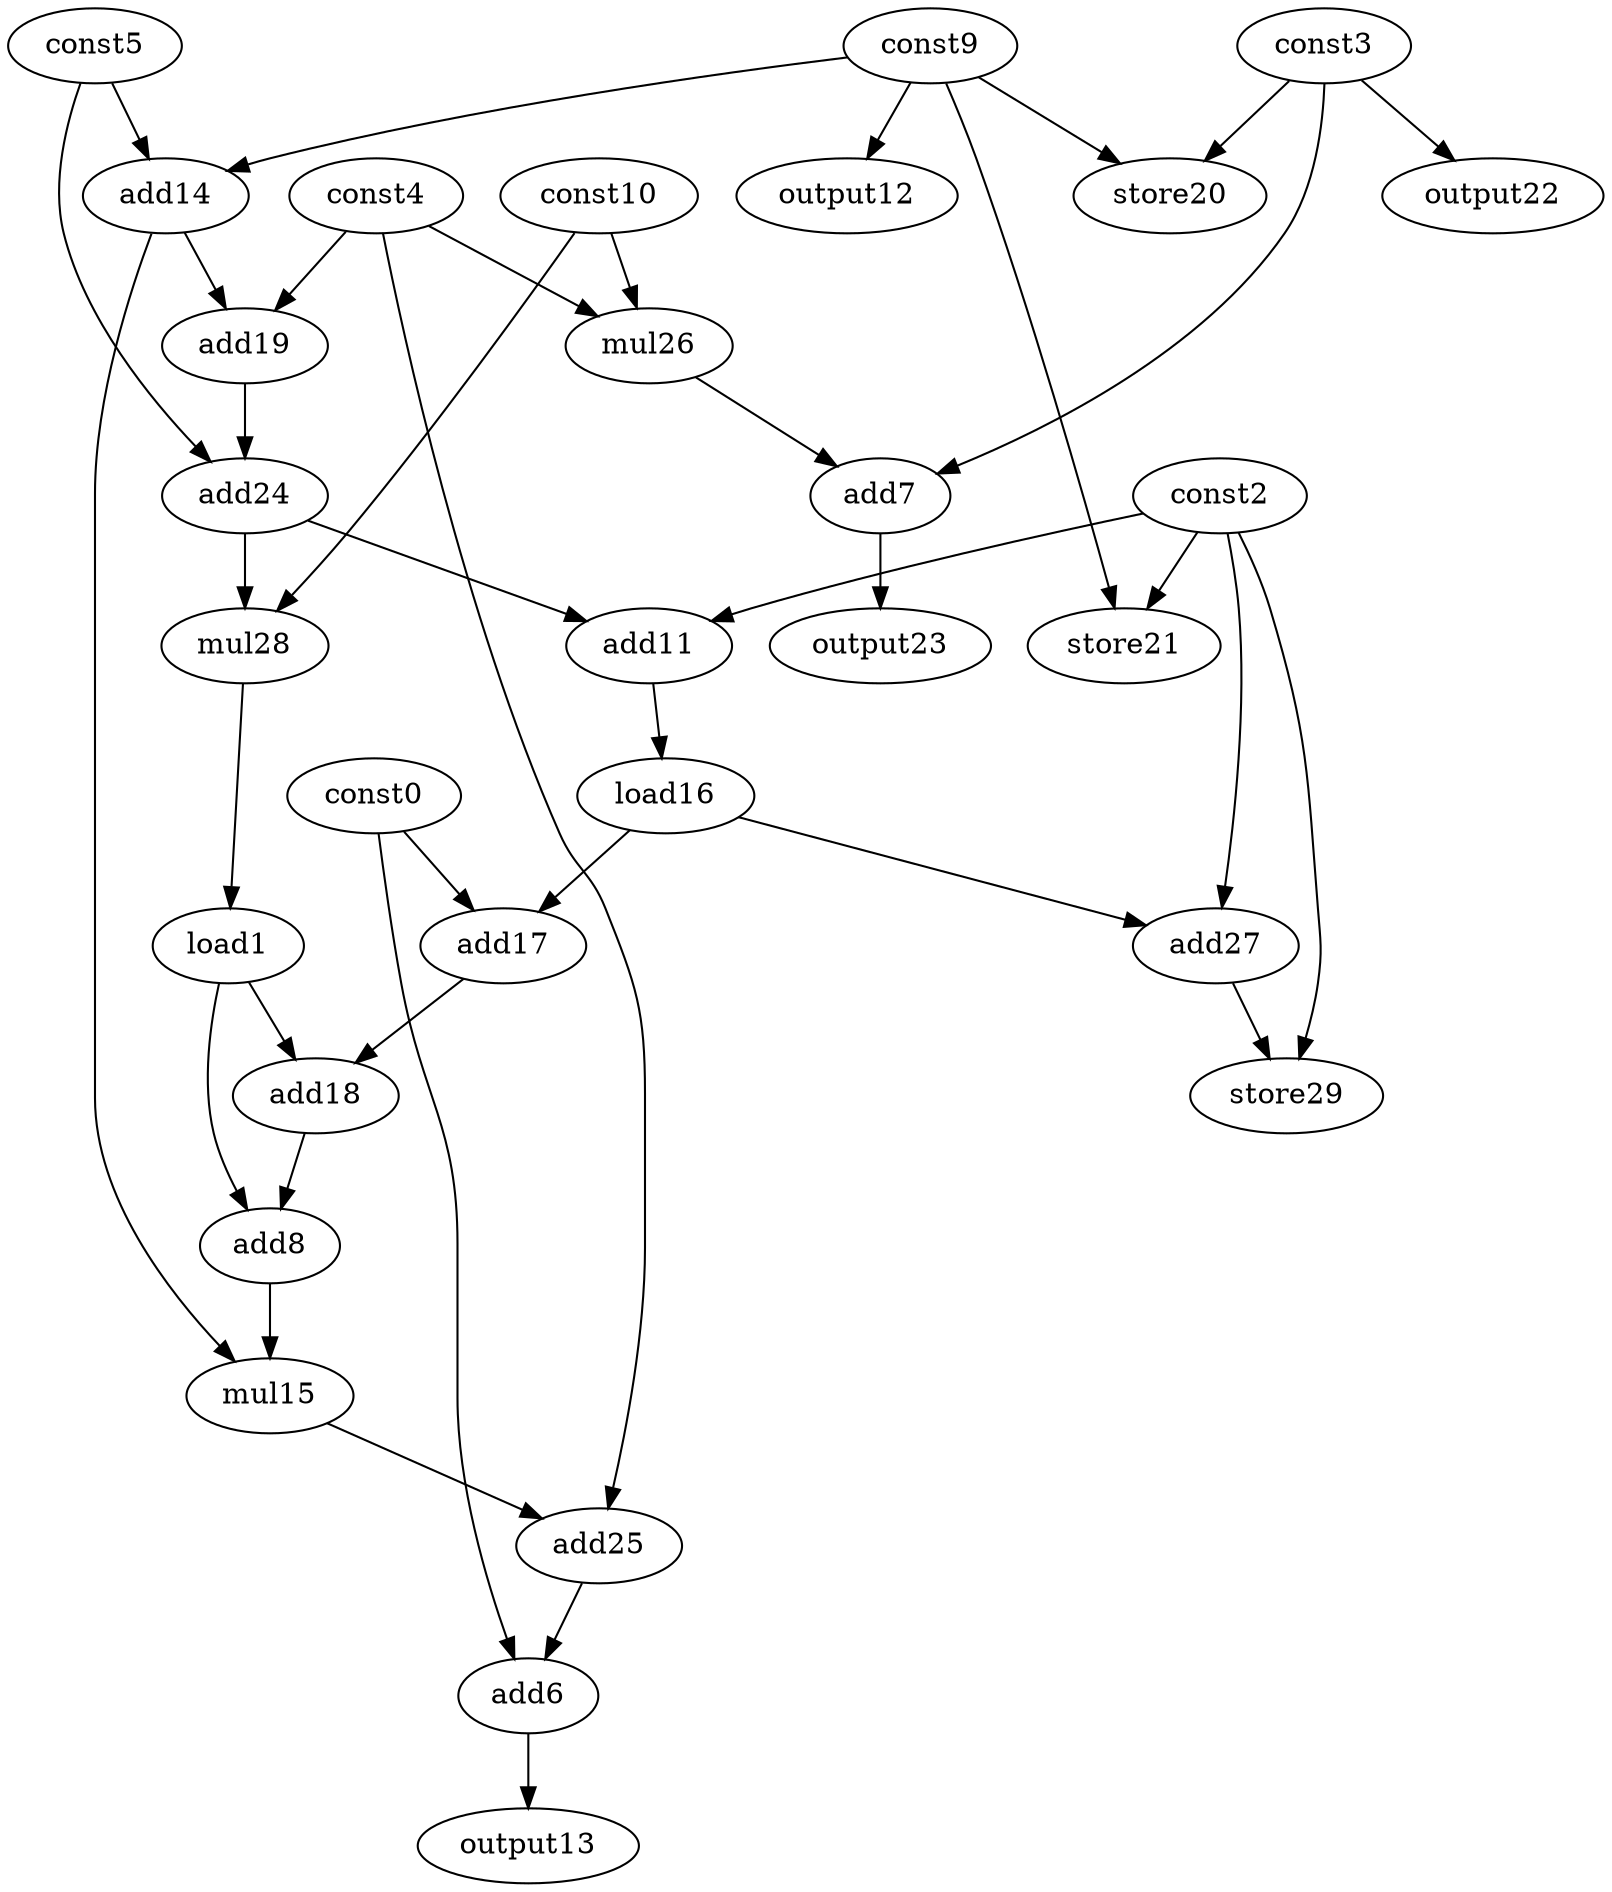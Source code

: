 digraph G { 
const0[opcode=const]; 
load1[opcode=load]; 
const2[opcode=const]; 
const3[opcode=const]; 
const4[opcode=const]; 
const5[opcode=const]; 
add6[opcode=add]; 
add7[opcode=add]; 
add8[opcode=add]; 
const9[opcode=const]; 
const10[opcode=const]; 
add11[opcode=add]; 
output12[opcode=output]; 
output13[opcode=output]; 
add14[opcode=add]; 
mul15[opcode=mul]; 
load16[opcode=load]; 
add17[opcode=add]; 
add18[opcode=add]; 
add19[opcode=add]; 
store20[opcode=store]; 
store21[opcode=store]; 
output22[opcode=output]; 
output23[opcode=output]; 
add24[opcode=add]; 
add25[opcode=add]; 
mul26[opcode=mul]; 
add27[opcode=add]; 
mul28[opcode=mul]; 
store29[opcode=store]; 
const9->output12[operand=0];
const9->add14[operand=0];
const5->add14[operand=1];
const9->store20[operand=0];
const3->store20[operand=1];
const9->store21[operand=0];
const2->store21[operand=1];
const3->output22[operand=0];
const10->mul26[operand=0];
const4->mul26[operand=1];
mul26->add7[operand=0];
const3->add7[operand=1];
const4->add19[operand=0];
add14->add19[operand=1];
add7->output23[operand=0];
add19->add24[operand=0];
const5->add24[operand=1];
add24->add11[operand=0];
const2->add11[operand=1];
add24->mul28[operand=0];
const10->mul28[operand=1];
mul28->load1[operand=0];
add11->load16[operand=0];
load16->add17[operand=0];
const0->add17[operand=1];
load16->add27[operand=0];
const2->add27[operand=1];
add17->add18[operand=0];
load1->add18[operand=1];
const2->store29[operand=0];
add27->store29[operand=1];
load1->add8[operand=0];
add18->add8[operand=1];
add8->mul15[operand=0];
add14->mul15[operand=1];
const4->add25[operand=0];
mul15->add25[operand=1];
const0->add6[operand=0];
add25->add6[operand=1];
add6->output13[operand=0];
}
